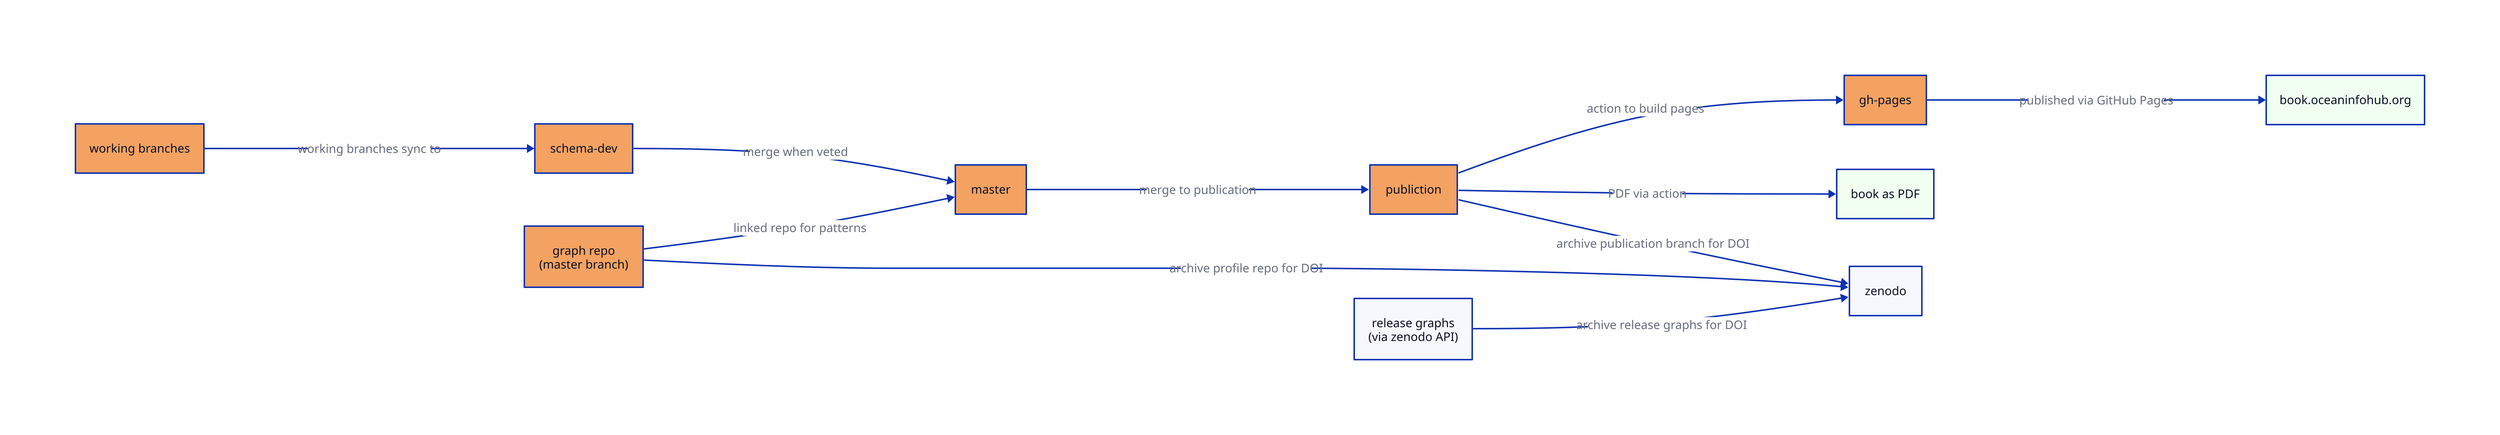 direction: right

m: master
p: publiction
gp: gh-pages
s: schema-dev
w: working branches
b: book.oceaninfohub.org
pdf: book as PDF
z: zenodo
g: graph repo\n(master branch)
rg: release graphs\n(via zenodo API)

# make the branches a color
m.style.fill: "#f4a261"
s.style.fill: "#f4a261"
p.style.fill: "#f4a261"
gp.style.fill: "#f4a261"
g.style.fill: "#f4a261"
w.style.fill: "#f4a261"

# make the products a color
pdf.style.fill: honeydew
b.style.fill: honeydew

m <- s: merge when veted
m <- g: linked repo for patterns
s < w: working branches sync to

m -> p: merge to publication 
p -> pdf: PDF via action

p -> gp: action to build pages
gp -> b:  published via GitHub Pages

p -> z: archive publication branch for DOI
g -> z: archive profile repo for DOI
rg -> z: archive release graphs for DOI

